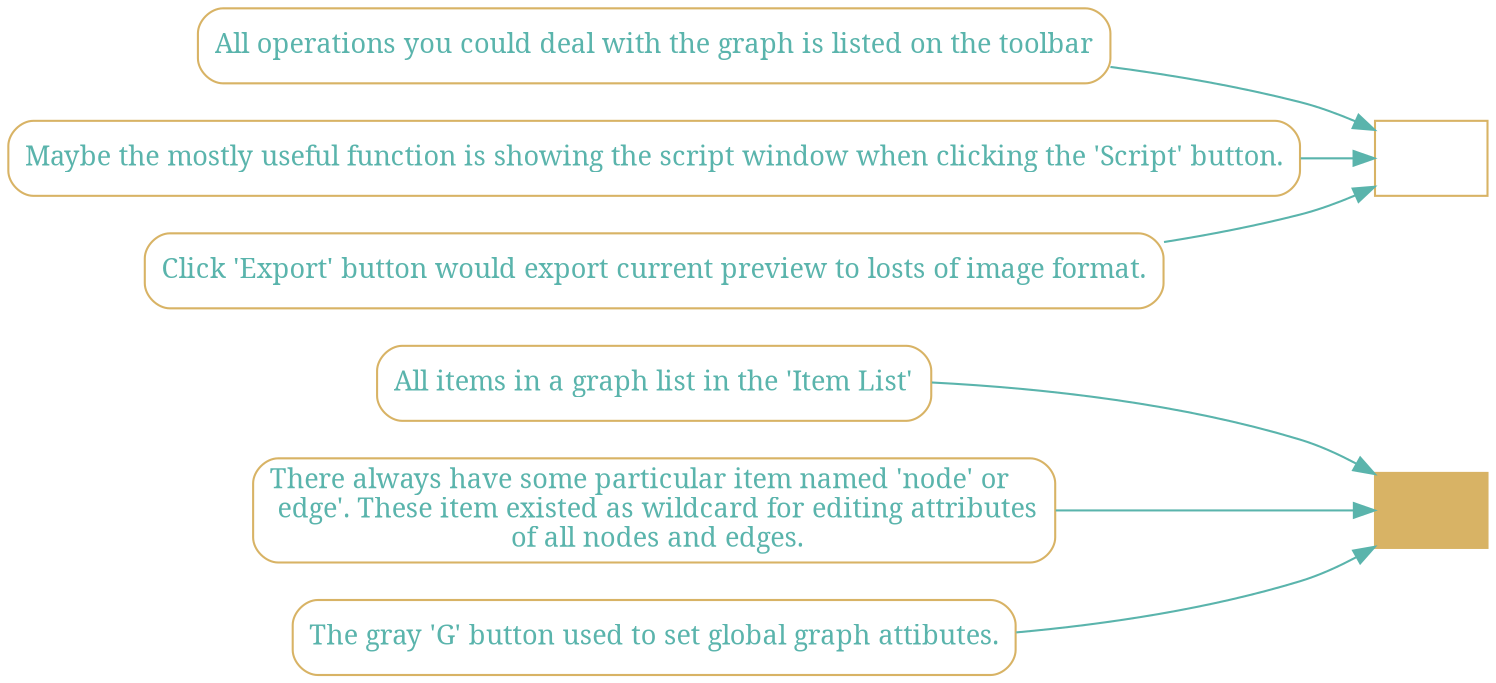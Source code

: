 digraph G {
rankdir="LR";
splines="true";
penwidth="0.1";
node [comment="Wildcard node", fontname="serif", colorscheme="brbg3", color="1", style="rounded", shape="box", fontsize="13", fontcolor="3"];
edge [comment="Wildcard edge", fontname="sans-serif", fontsize=10, colorscheme="brbg3", color=3, fontcolor=3];
"hint1" [label="All items in a graph list in the 'Item List'"];
"hint2" [label="There always have some particular item named 'node' or\l edge'. These item existed as wildcard for editing attributes\l of all nodes and edges."];
"hint3" [label="The gray 'G' button used to set global graph attibutes."];
"item_list" [labelloc="b", style="filled", shape="box", image="D:\Users\wxm\workspace_pydev\DotEditor\resource\help\item_list.png", label=" "];
"hint1" -> "item_list";
"hint2" -> "item_list";
"hint3" -> "item_list";
"toolbar" [fixedsize="false", style="solid", shape="box", image="D:\Users\wxm\workspace_pydev\DotEditor\resource\help\toolbar.png", label=""];
"hint4" [label="All operations you could deal with the graph is listed on the toolbar"];
"hint5" [label="Maybe the mostly useful function is showing the script window when clicking the 'Script' button."];
"hint6" [label="Click 'Export' button would export current preview to losts of image format."];
"hint4" -> "toolbar";
"hint5" -> "toolbar";
"hint6" -> "toolbar";
}
